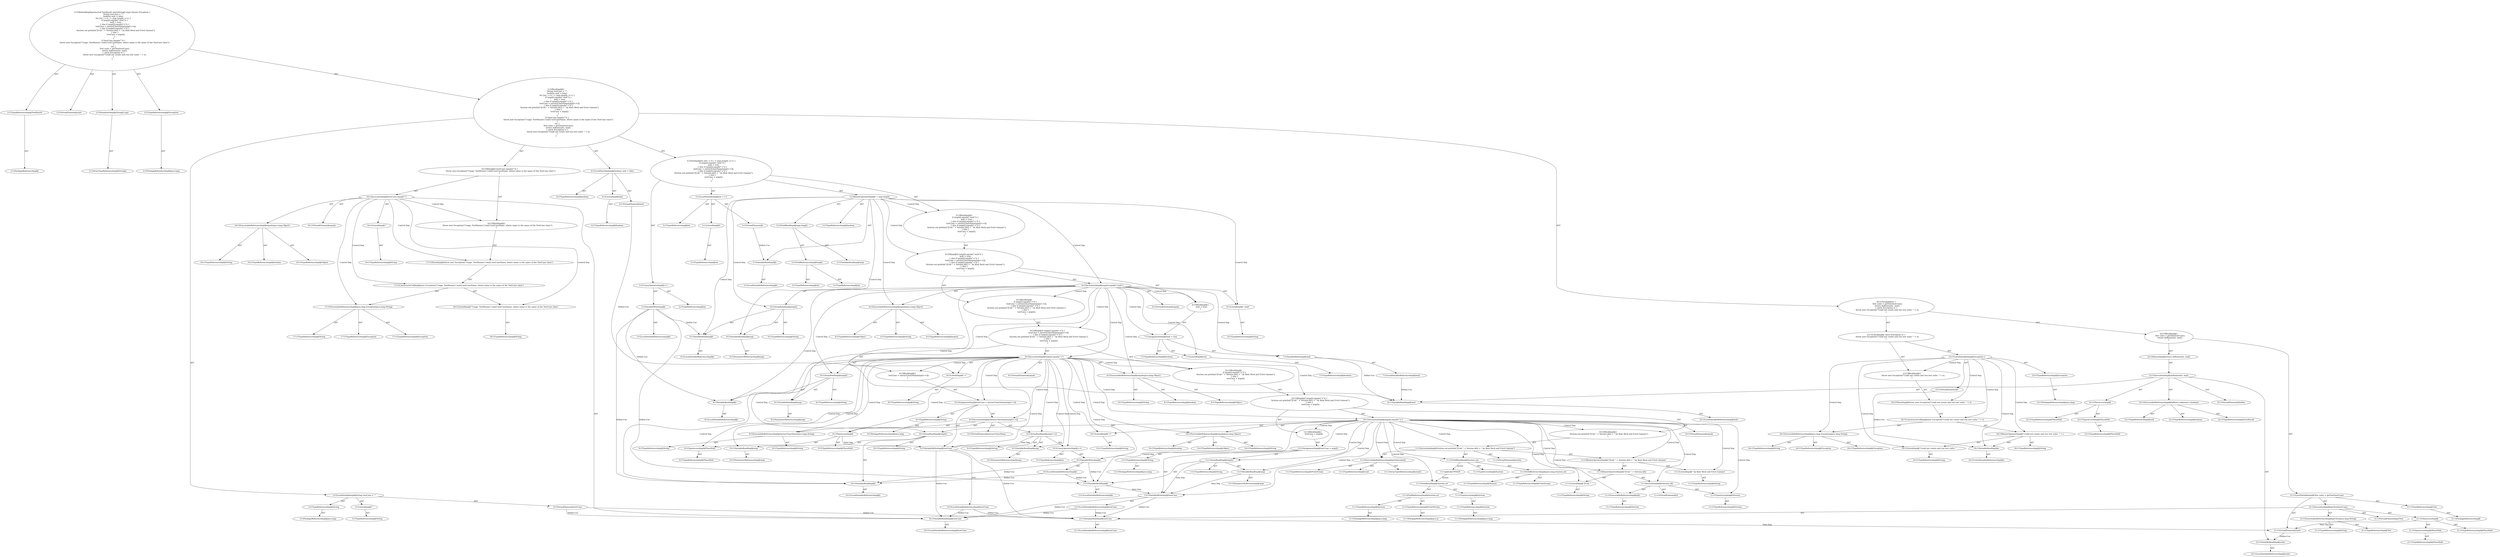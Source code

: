 digraph "start#?,String[]" {
0 [label="2:CtTypeReferenceImpl@TestResult" shape=ellipse]
1 [label="2:CtPackageReferenceImpl@" shape=ellipse]
2 [label="2:CtVirtualElement@start" shape=ellipse]
3 [label="2:CtParameterImpl@String[] args" shape=ellipse]
4 [label="2:CtArrayTypeReferenceImpl@String[]" shape=ellipse]
5 [label="2:CtTypeReferenceImpl@Exception" shape=ellipse]
6 [label="2:CtPackageReferenceImpl@java.lang" shape=ellipse]
7 [label="3:CtTypeReferenceImpl@String" shape=ellipse]
8 [label="3:CtPackageReferenceImpl@java.lang" shape=ellipse]
9 [label="3:CtLiteralImpl@\"\"" shape=ellipse]
10 [label="3:CtTypeReferenceImpl@String" shape=ellipse]
11 [label="3:CtVirtualElement@testCase" shape=ellipse]
12 [label="3:CtLocalVariableImpl@String testCase = \"\"" shape=ellipse]
13 [label="4:CtTypeReferenceImpl@boolean" shape=ellipse]
14 [label="4:CtLiteralImpl@false" shape=ellipse]
15 [label="4:CtTypeReferenceImpl@boolean" shape=ellipse]
16 [label="4:CtVirtualElement@wait" shape=ellipse]
17 [label="4:CtLocalVariableImpl@boolean wait = false" shape=ellipse]
18 [label="5:CtTypeReferenceImpl@int" shape=ellipse]
19 [label="5:CtLiteralImpl@0" shape=ellipse]
20 [label="5:CtTypeReferenceImpl@int" shape=ellipse]
21 [label="5:CtVirtualElement@i" shape=ellipse]
22 [label="5:CtLocalVariableImpl@int i = 0" shape=ellipse]
23 [label="5:CtVariableReadImpl@i" shape=ellipse]
24 [label="5:CtLocalVariableReferenceImpl@i" shape=ellipse]
25 [label="5:CtFieldReferenceImpl@length" shape=ellipse]
26 [label="5:CtTypeReferenceImpl@int" shape=ellipse]
27 [label="5:CtTypeReferenceImpl@int" shape=ellipse]
28 [label="5:CtFieldReadImpl@args.length" shape=ellipse]
29 [label="5:CtVariableReadImpl@args" shape=ellipse]
30 [label="5:CtBinaryOperatorImpl@i < args.length" shape=ellipse]
31 [label="5:CtTypeReferenceImpl@boolean" shape=ellipse]
32 [label="5:CtVariableWriteImpl@i" shape=ellipse]
33 [label="5:CtLocalVariableReferenceImpl@i" shape=ellipse]
34 [label="5:CtUnaryOperatorImpl@i++" shape=ellipse]
35 [label="5:CtTypeReferenceImpl@int" shape=ellipse]
36 [label="6:CtExecutableReferenceImpl@equals(java.lang.Object)" shape=ellipse]
37 [label="6:CtTypeReferenceImpl@String" shape=ellipse]
38 [label="6:CtTypeReferenceImpl@boolean" shape=ellipse]
39 [label="6:CtTypeReferenceImpl@Object" shape=ellipse]
40 [label="6:CtVirtualElement@equals" shape=ellipse]
41 [label="6:CtVariableReadImpl@args" shape=ellipse]
42 [label="6:CtParameterReferenceImpl@args" shape=ellipse]
43 [label="6:CtVariableReadImpl@i" shape=ellipse]
44 [label="6:CtLocalVariableReferenceImpl@i" shape=ellipse]
45 [label="6:CtArrayReadImpl@args[i]" shape=ellipse]
46 [label="6:CtTypeReferenceImpl@String" shape=ellipse]
47 [label="6:CtLiteralImpl@\"-wait\"" shape=ellipse]
48 [label="6:CtTypeReferenceImpl@String" shape=ellipse]
49 [label="6:CtInvocationImpl@args[i].equals(\"-wait\")" shape=ellipse]
50 [label="7:CtVariableWriteImpl@wait" shape=ellipse]
51 [label="7:CtLocalVariableReferenceImpl@wait" shape=ellipse]
52 [label="7:CtLiteralImpl@true" shape=ellipse]
53 [label="7:CtTypeReferenceImpl@boolean" shape=ellipse]
54 [label="7:CtTypeReferenceImpl@boolean" shape=ellipse]
55 [label="7:CtAssignmentImpl@wait = true" shape=ellipse]
56 [label="6:CtBlockImpl@\{
    wait = true;
\}" shape=ellipse]
57 [label="8:CtExecutableReferenceImpl@equals(java.lang.Object)" shape=ellipse]
58 [label="8:CtTypeReferenceImpl@String" shape=ellipse]
59 [label="8:CtTypeReferenceImpl@boolean" shape=ellipse]
60 [label="8:CtTypeReferenceImpl@Object" shape=ellipse]
61 [label="8:CtVirtualElement@equals" shape=ellipse]
62 [label="8:CtVariableReadImpl@args" shape=ellipse]
63 [label="8:CtParameterReferenceImpl@args" shape=ellipse]
64 [label="8:CtVariableReadImpl@i" shape=ellipse]
65 [label="8:CtLocalVariableReferenceImpl@i" shape=ellipse]
66 [label="8:CtArrayReadImpl@args[i]" shape=ellipse]
67 [label="8:CtTypeReferenceImpl@String" shape=ellipse]
68 [label="8:CtLiteralImpl@\"-c\"" shape=ellipse]
69 [label="8:CtTypeReferenceImpl@String" shape=ellipse]
70 [label="8:CtInvocationImpl@args[i].equals(\"-c\")" shape=ellipse]
71 [label="9:CtVariableWriteImpl@testCase" shape=ellipse]
72 [label="9:CtLocalVariableReferenceImpl@testCase" shape=ellipse]
73 [label="9:CtExecutableReferenceImpl@extractClassName(java.lang.String)" shape=ellipse]
74 [label="9:CtTypeReferenceImpl@String" shape=ellipse]
75 [label="9:CtTypeReferenceImpl@String" shape=ellipse]
76 [label="9:CtVirtualElement@extractClassName" shape=ellipse]
77 [label="9:CtTypeAccessImpl@PlaceHold" shape=ellipse]
78 [label="9:CtTypeReferenceImpl@PlaceHold" shape=ellipse]
79 [label="9:CtThisAccessImpl@" shape=ellipse]
80 [label="9:CtTypeReferenceImpl@PlaceHold" shape=ellipse]
81 [label="9:CtVariableReadImpl@args" shape=ellipse]
82 [label="9:CtParameterReferenceImpl@args" shape=ellipse]
83 [label="9:CtVariableWriteImpl@i" shape=ellipse]
84 [label="9:CtLocalVariableReferenceImpl@i" shape=ellipse]
85 [label="9:CtUnaryOperatorImpl@++i" shape=ellipse]
86 [label="9:CtTypeReferenceImpl@int" shape=ellipse]
87 [label="9:CtArrayReadImpl@args[++i]" shape=ellipse]
88 [label="9:CtTypeReferenceImpl@String" shape=ellipse]
89 [label="9:CtInvocationImpl@extractClassName(args[++i])" shape=ellipse]
90 [label="9:CtTypeReferenceImpl@String" shape=ellipse]
91 [label="9:CtPackageReferenceImpl@java.lang" shape=ellipse]
92 [label="9:CtAssignmentImpl@testCase = extractClassName(args[++i])" shape=ellipse]
93 [label="8:CtBlockImpl@\{
    testCase = extractClassName(args[++i]);
\}" shape=ellipse]
94 [label="10:CtExecutableReferenceImpl@equals(java.lang.Object)" shape=ellipse]
95 [label="10:CtTypeReferenceImpl@String" shape=ellipse]
96 [label="10:CtTypeReferenceImpl@boolean" shape=ellipse]
97 [label="10:CtTypeReferenceImpl@Object" shape=ellipse]
98 [label="10:CtVirtualElement@equals" shape=ellipse]
99 [label="10:CtVariableReadImpl@args" shape=ellipse]
100 [label="10:CtParameterReferenceImpl@args" shape=ellipse]
101 [label="10:CtVariableReadImpl@i" shape=ellipse]
102 [label="10:CtLocalVariableReferenceImpl@i" shape=ellipse]
103 [label="10:CtArrayReadImpl@args[i]" shape=ellipse]
104 [label="10:CtTypeReferenceImpl@String" shape=ellipse]
105 [label="10:CtLiteralImpl@\"-v\"" shape=ellipse]
106 [label="10:CtTypeReferenceImpl@String" shape=ellipse]
107 [label="10:CtInvocationImpl@args[i].equals(\"-v\")" shape=ellipse]
108 [label="11:CtExecutableReferenceImpl@println(char[])" shape=ellipse]
109 [label="11:CtTypeReferenceImpl@PrintStream" shape=ellipse]
110 [label="11:CtTypeReferenceImpl@void" shape=ellipse]
111 [label="11:CtArrayTypeReferenceImpl@char[]" shape=ellipse]
112 [label="11:CtVirtualElement@println" shape=ellipse]
113 [label="11:CtFieldReferenceImpl@java.lang.System.out" shape=ellipse]
114 [label="11:CtTypeReferenceImpl@System" shape=ellipse]
115 [label="11:CtTypeReferenceImpl@PrintStream" shape=ellipse]
116 [label="11:CtFieldReadImpl@System.out" shape=ellipse]
117 [label="11:CtTypeAccessImpl@System" shape=ellipse]
118 [label="11:CtLiteralImpl@\"JUnit \"" shape=ellipse]
119 [label="11:CtTypeReferenceImpl@String" shape=ellipse]
120 [label="11:CtExecutableReferenceImpl@id()" shape=ellipse]
121 [label="11:CtTypeReferenceImpl@Version" shape=ellipse]
122 [label="11:CtVirtualElement@id" shape=ellipse]
123 [label="11:CtTypeAccessImpl@Version" shape=ellipse]
124 [label="11:CtTypeReferenceImpl@Version" shape=ellipse]
125 [label="11:CtInvocationImpl@Version.id()" shape=ellipse]
126 [label="11:CtBinaryOperatorImpl@(\"JUnit \" + Version.id())" shape=ellipse]
127 [label="11:CtLiteralImpl@\" by Kent Beck and Erich Gamma\"" shape=ellipse]
128 [label="11:CtTypeReferenceImpl@String" shape=ellipse]
129 [label="11:CtBinaryOperatorImpl@(\"JUnit \" + Version.id()) + \" by Kent Beck and Erich Gamma\"" shape=ellipse]
130 [label="11:CtInvocationImpl@System.out.println((\"JUnit \" + Version.id()) + \" by Kent Beck and Erich Gamma\")" shape=ellipse]
131 [label="10:CtBlockImpl@\{
    System.out.println((\"JUnit \" + Version.id()) + \" by Kent Beck and Erich Gamma\");
\}" shape=ellipse]
132 [label="13:CtVariableWriteImpl@testCase" shape=ellipse]
133 [label="13:CtLocalVariableReferenceImpl@testCase" shape=ellipse]
134 [label="13:CtVariableReadImpl@args" shape=ellipse]
135 [label="13:CtParameterReferenceImpl@args" shape=ellipse]
136 [label="13:CtVariableReadImpl@i" shape=ellipse]
137 [label="13:CtLocalVariableReferenceImpl@i" shape=ellipse]
138 [label="13:CtArrayReadImpl@args[i]" shape=ellipse]
139 [label="13:CtTypeReferenceImpl@String" shape=ellipse]
140 [label="13:CtTypeReferenceImpl@String" shape=ellipse]
141 [label="13:CtPackageReferenceImpl@java.lang" shape=ellipse]
142 [label="13:CtAssignmentImpl@testCase = args[i]" shape=ellipse]
143 [label="12:CtBlockImpl@\{
    testCase = args[i];
\}" shape=ellipse]
144 [label="10:CtIfImpl@if (args[i].equals(\"-v\")) \{
    System.out.println((\"JUnit \" + Version.id()) + \" by Kent Beck and Erich Gamma\");
\} else \{
    testCase = args[i];
\}" shape=ellipse]
145 [label="10:CtBlockImpl@
    if (args[i].equals(\"-v\")) \{
        System.out.println((\"JUnit \" + Version.id()) + \" by Kent Beck and Erich Gamma\");
    \} else \{
        testCase = args[i];
    \}
" shape=ellipse]
146 [label="8:CtIfImpl@if (args[i].equals(\"-c\")) \{
    testCase = extractClassName(args[++i]);
\} else if (args[i].equals(\"-v\")) \{
    System.out.println((\"JUnit \" + Version.id()) + \" by Kent Beck and Erich Gamma\");
\} else \{
    testCase = args[i];
\}" shape=ellipse]
147 [label="8:CtBlockImpl@
    if (args[i].equals(\"-c\")) \{
        testCase = extractClassName(args[++i]);
    \} else if (args[i].equals(\"-v\")) \{
        System.out.println((\"JUnit \" + Version.id()) + \" by Kent Beck and Erich Gamma\");
    \} else \{
        testCase = args[i];
    \}
" shape=ellipse]
148 [label="6:CtIfImpl@if (args[i].equals(\"-wait\")) \{
    wait = true;
\} else if (args[i].equals(\"-c\")) \{
    testCase = extractClassName(args[++i]);
\} else if (args[i].equals(\"-v\")) \{
    System.out.println((\"JUnit \" + Version.id()) + \" by Kent Beck and Erich Gamma\");
\} else \{
    testCase = args[i];
\}" shape=ellipse]
149 [label="5:CtBlockImpl@\{
    if (args[i].equals(\"-wait\")) \{
        wait = true;
    \} else if (args[i].equals(\"-c\")) \{
        testCase = extractClassName(args[++i]);
    \} else if (args[i].equals(\"-v\")) \{
        System.out.println((\"JUnit \" + Version.id()) + \" by Kent Beck and Erich Gamma\");
    \} else \{
        testCase = args[i];
    \}
\}" shape=ellipse]
150 [label="5:CtForImpl@for (int i = 0; i < args.length; i++) \{
    if (args[i].equals(\"-wait\")) \{
        wait = true;
    \} else if (args[i].equals(\"-c\")) \{
        testCase = extractClassName(args[++i]);
    \} else if (args[i].equals(\"-v\")) \{
        System.out.println((\"JUnit \" + Version.id()) + \" by Kent Beck and Erich Gamma\");
    \} else \{
        testCase = args[i];
    \}
\}" shape=ellipse]
151 [label="16:CtExecutableReferenceImpl@equals(java.lang.Object)" shape=ellipse]
152 [label="16:CtTypeReferenceImpl@String" shape=ellipse]
153 [label="16:CtTypeReferenceImpl@boolean" shape=ellipse]
154 [label="16:CtTypeReferenceImpl@Object" shape=ellipse]
155 [label="16:CtVirtualElement@equals" shape=ellipse]
156 [label="16:CtVariableReadImpl@testCase" shape=ellipse]
157 [label="16:CtLocalVariableReferenceImpl@testCase" shape=ellipse]
158 [label="16:CtLiteralImpl@\"\"" shape=ellipse]
159 [label="16:CtTypeReferenceImpl@String" shape=ellipse]
160 [label="16:CtInvocationImpl@testCase.equals(\"\")" shape=ellipse]
161 [label="17:CtExecutableReferenceImpl@java.lang.Exception(java.lang.String)" shape=ellipse]
162 [label="17:CtTypeReferenceImpl@Exception" shape=ellipse]
163 [label="17:CtTypeReferenceImpl@Exception" shape=ellipse]
164 [label="17:CtTypeReferenceImpl@String" shape=ellipse]
165 [label="18:CtLiteralImpl@\"Usage: TestRunner [-wait] testCaseName, where name is the name of the TestCase class\"" shape=ellipse]
166 [label="18:CtTypeReferenceImpl@String" shape=ellipse]
167 [label="17:CtConstructorCallImpl@new Exception(\"Usage: TestRunner [-wait] testCaseName, where name is the name of the TestCase class\")" shape=ellipse]
168 [label="17:CtThrowImpl@throw new Exception(\"Usage: TestRunner [-wait] testCaseName, where name is the name of the TestCase class\")" shape=ellipse]
169 [label="16:CtBlockImpl@\{
    throw new Exception(\"Usage: TestRunner [-wait] testCaseName, where name is the name of the TestCase class\");
\}" shape=ellipse]
170 [label="16:CtIfImpl@if (testCase.equals(\"\")) \{
    throw new Exception(\"Usage: TestRunner [-wait] testCaseName, where name is the name of the TestCase class\");
\}" shape=ellipse]
171 [label="21:CtTypeReferenceImpl@Test" shape=ellipse]
172 [label="21:CtPackageReferenceImpl@" shape=ellipse]
173 [label="21:CtExecutableReferenceImpl@getTest(java.lang.String)" shape=ellipse]
174 [label="21:CtTypeReferenceImpl@Test" shape=ellipse]
175 [label="21:CtTypeReferenceImpl@String" shape=ellipse]
176 [label="21:CtVirtualElement@getTest" shape=ellipse]
177 [label="21:CtTypeAccessImpl@PlaceHold" shape=ellipse]
178 [label="21:CtTypeReferenceImpl@PlaceHold" shape=ellipse]
179 [label="21:CtThisAccessImpl@" shape=ellipse]
180 [label="21:CtTypeReferenceImpl@PlaceHold" shape=ellipse]
181 [label="21:CtVariableReadImpl@testCase" shape=ellipse]
182 [label="21:CtLocalVariableReferenceImpl@testCase" shape=ellipse]
183 [label="21:CtInvocationImpl@getTest(testCase)" shape=ellipse]
184 [label="21:CtVirtualElement@suite" shape=ellipse]
185 [label="21:CtLocalVariableImpl@Test suite = getTest(testCase)" shape=ellipse]
186 [label="22:CtExecutableReferenceImpl@doRun(<unknown>,boolean)" shape=ellipse]
187 [label="22:CtTypeReferenceImpl@TestResult" shape=ellipse]
188 [label="22:CtTypeReferenceImpl@null" shape=ellipse]
189 [label="22:CtTypeReferenceImpl@boolean" shape=ellipse]
190 [label="22:CtVirtualElement@doRun" shape=ellipse]
191 [label="22:CtTypeAccessImpl@PlaceHold" shape=ellipse]
192 [label="22:CtTypeReferenceImpl@PlaceHold" shape=ellipse]
193 [label="22:CtThisAccessImpl@" shape=ellipse]
194 [label="22:CtTypeReferenceImpl@PlaceHold" shape=ellipse]
195 [label="22:CtVariableReadImpl@suite" shape=ellipse]
196 [label="22:CtLocalVariableReferenceImpl@suite" shape=ellipse]
197 [label="22:CtVariableReadImpl@wait" shape=ellipse]
198 [label="22:CtLocalVariableReferenceImpl@wait" shape=ellipse]
199 [label="22:CtInvocationImpl@doRun(suite, wait)" shape=ellipse]
200 [label="22:CtReturnImpl@return doRun(suite, wait)" shape=ellipse]
201 [label="20:CtBlockImpl@\{
    Test suite = getTest(testCase);
    return doRun(suite, wait);
\}" shape=ellipse]
202 [label="23:CtVirtualElement@e" shape=ellipse]
203 [label="23:CtTypeReferenceImpl@Exception" shape=ellipse]
204 [label="23:CtPackageReferenceImpl@java.lang" shape=ellipse]
205 [label="23:CtCatchVariableImpl@Exception e" shape=ellipse]
206 [label="24:CtExecutableReferenceImpl@java.lang.Exception(java.lang.String)" shape=ellipse]
207 [label="24:CtTypeReferenceImpl@Exception" shape=ellipse]
208 [label="24:CtTypeReferenceImpl@Exception" shape=ellipse]
209 [label="24:CtTypeReferenceImpl@String" shape=ellipse]
210 [label="24:CtLiteralImpl@\"Could not create and run test suite: \"" shape=ellipse]
211 [label="24:CtTypeReferenceImpl@String" shape=ellipse]
212 [label="24:CtVariableReadImpl@e" shape=ellipse]
213 [label="24:CtCatchVariableReferenceImpl@e" shape=ellipse]
214 [label="24:CtBinaryOperatorImpl@\"Could not create and run test suite: \" + e" shape=ellipse]
215 [label="24:CtTypeReferenceImpl@String" shape=ellipse]
216 [label="24:CtConstructorCallImpl@new Exception(\"Could not create and run test suite: \" + e)" shape=ellipse]
217 [label="24:CtThrowImpl@throw new Exception(\"Could not create and run test suite: \" + e)" shape=ellipse]
218 [label="23:CtBlockImpl@\{
    throw new Exception(\"Could not create and run test suite: \" + e);
\}" shape=ellipse]
219 [label="23:CtCatchImpl@ catch (Exception e) \{
    throw new Exception(\"Could not create and run test suite: \" + e);
\}" shape=ellipse]
220 [label="20:CtTryImpl@try \{
    Test suite = getTest(testCase);
    return doRun(suite, wait);
\} catch (Exception e) \{
    throw new Exception(\"Could not create and run test suite: \" + e);
\}" shape=ellipse]
221 [label="2:CtBlockImpl@\{
    String testCase = \"\";
    boolean wait = false;
    for (int i = 0; i < args.length; i++) \{
        if (args[i].equals(\"-wait\")) \{
            wait = true;
        \} else if (args[i].equals(\"-c\")) \{
            testCase = extractClassName(args[++i]);
        \} else if (args[i].equals(\"-v\")) \{
            System.out.println((\"JUnit \" + Version.id()) + \" by Kent Beck and Erich Gamma\");
        \} else \{
            testCase = args[i];
        \}
    \}
    if (testCase.equals(\"\")) \{
        throw new Exception(\"Usage: TestRunner [-wait] testCaseName, where name is the name of the TestCase class\");
    \}
    try \{
        Test suite = getTest(testCase);
        return doRun(suite, wait);
    \} catch (Exception e) \{
        throw new Exception(\"Could not create and run test suite: \" + e);
    \}
\}" shape=ellipse]
222 [label="2:CtMethodImpl@protected TestResult start(String[] args) throws Exception \{
    String testCase = \"\";
    boolean wait = false;
    for (int i = 0; i < args.length; i++) \{
        if (args[i].equals(\"-wait\")) \{
            wait = true;
        \} else if (args[i].equals(\"-c\")) \{
            testCase = extractClassName(args[++i]);
        \} else if (args[i].equals(\"-v\")) \{
            System.out.println((\"JUnit \" + Version.id()) + \" by Kent Beck and Erich Gamma\");
        \} else \{
            testCase = args[i];
        \}
    \}
    if (testCase.equals(\"\")) \{
        throw new Exception(\"Usage: TestRunner [-wait] testCaseName, where name is the name of the TestCase class\");
    \}
    try \{
        Test suite = getTest(testCase);
        return doRun(suite, wait);
    \} catch (Exception e) \{
        throw new Exception(\"Could not create and run test suite: \" + e);
    \}
\}" shape=ellipse]
223 [label="11:Update@UPDATE" shape=ellipse]
224 [label="11:CtPackageReferenceImpl@java.lang" shape=ellipse]
225 [label="11:CtTypeReferenceImpl@System" shape=ellipse]
226 [label="11:CtTypeAccessImpl@System" shape=ellipse]
227 [label="11:CtPackageReferenceImpl@java.lang" shape=ellipse]
228 [label="11:CtTypeReferenceImpl@System" shape=ellipse]
229 [label="11:CtPackageReferenceImpl@java.io" shape=ellipse]
230 [label="11:CtTypeReferenceImpl@PrintStream" shape=ellipse]
231 [label="11:CtFieldReferenceImpl@System.err" shape=ellipse]
232 [label="11:CtFieldReadImpl@System.err" shape=ellipse]
0 -> 1 [label="AST"];
3 -> 4 [label="AST"];
5 -> 6 [label="AST"];
7 -> 8 [label="AST"];
9 -> 10 [label="AST"];
11 -> 156 [label="Define-Use"];
11 -> 181 [label="Define-Use"];
12 -> 11 [label="AST"];
12 -> 7 [label="AST"];
12 -> 9 [label="AST"];
14 -> 15 [label="AST"];
16 -> 197 [label="Define-Use"];
17 -> 16 [label="AST"];
17 -> 13 [label="AST"];
17 -> 14 [label="AST"];
19 -> 20 [label="AST"];
21 -> 23 [label="Define-Use"];
22 -> 21 [label="AST"];
22 -> 18 [label="AST"];
22 -> 19 [label="AST"];
23 -> 24 [label="AST"];
25 -> 26 [label="AST"];
25 -> 27 [label="AST"];
28 -> 29 [label="AST"];
28 -> 25 [label="AST"];
30 -> 31 [label="AST"];
30 -> 23 [label="AST"];
30 -> 28 [label="AST"];
30 -> 149 [label="Control Dep"];
30 -> 148 [label="Control Dep"];
30 -> 49 [label="Control Dep"];
30 -> 36 [label="Control Dep"];
30 -> 45 [label="Control Dep"];
30 -> 41 [label="Control Dep"];
30 -> 43 [label="Control Dep"];
30 -> 47 [label="Control Dep"];
32 -> 33 [label="AST"];
32 -> 43 [label="Define-Use"];
32 -> 64 [label="Define-Use"];
32 -> 101 [label="Define-Use"];
32 -> 136 [label="Define-Use"];
34 -> 35 [label="AST"];
34 -> 32 [label="AST"];
36 -> 37 [label="AST"];
36 -> 38 [label="AST"];
36 -> 39 [label="AST"];
41 -> 42 [label="AST"];
43 -> 44 [label="AST"];
45 -> 46 [label="AST"];
45 -> 41 [label="AST"];
45 -> 43 [label="AST"];
47 -> 48 [label="AST"];
49 -> 40 [label="AST"];
49 -> 45 [label="AST"];
49 -> 36 [label="AST"];
49 -> 47 [label="AST"];
49 -> 56 [label="Control Dep"];
49 -> 55 [label="Control Dep"];
49 -> 50 [label="Control Dep"];
49 -> 52 [label="Control Dep"];
49 -> 147 [label="Control Dep"];
49 -> 146 [label="Control Dep"];
49 -> 70 [label="Control Dep"];
49 -> 57 [label="Control Dep"];
49 -> 66 [label="Control Dep"];
49 -> 62 [label="Control Dep"];
49 -> 64 [label="Control Dep"];
49 -> 68 [label="Control Dep"];
50 -> 51 [label="AST"];
50 -> 197 [label="Define-Use"];
51 -> 197 [label="Define-Use"];
52 -> 53 [label="AST"];
55 -> 54 [label="AST"];
55 -> 50 [label="AST"];
55 -> 52 [label="AST"];
56 -> 55 [label="AST"];
57 -> 58 [label="AST"];
57 -> 59 [label="AST"];
57 -> 60 [label="AST"];
62 -> 63 [label="AST"];
64 -> 65 [label="AST"];
66 -> 67 [label="AST"];
66 -> 62 [label="AST"];
66 -> 64 [label="AST"];
68 -> 69 [label="AST"];
70 -> 61 [label="AST"];
70 -> 66 [label="AST"];
70 -> 57 [label="AST"];
70 -> 68 [label="AST"];
70 -> 93 [label="Control Dep"];
70 -> 92 [label="Control Dep"];
70 -> 71 [label="Control Dep"];
70 -> 89 [label="Control Dep"];
70 -> 73 [label="Control Dep"];
70 -> 79 [label="Control Dep"];
70 -> 77 [label="Control Dep"];
70 -> 87 [label="Control Dep"];
70 -> 81 [label="Control Dep"];
70 -> 85 [label="Control Dep"];
70 -> 83 [label="Control Dep"];
70 -> 145 [label="Control Dep"];
70 -> 144 [label="Control Dep"];
70 -> 107 [label="Control Dep"];
70 -> 94 [label="Control Dep"];
70 -> 103 [label="Control Dep"];
70 -> 99 [label="Control Dep"];
70 -> 101 [label="Control Dep"];
70 -> 105 [label="Control Dep"];
71 -> 72 [label="AST"];
71 -> 156 [label="Define-Use"];
71 -> 181 [label="Define-Use"];
72 -> 156 [label="Define-Use"];
72 -> 181 [label="Define-Use"];
73 -> 74 [label="AST"];
73 -> 75 [label="AST"];
77 -> 78 [label="AST"];
79 -> 80 [label="AST"];
79 -> 77 [label="AST"];
79 -> 71 [label="Data Dep"];
81 -> 82 [label="AST"];
83 -> 84 [label="AST"];
83 -> 101 [label="Define-Use"];
83 -> 136 [label="Define-Use"];
84 -> 101 [label="Define-Use"];
84 -> 136 [label="Define-Use"];
85 -> 86 [label="AST"];
85 -> 83 [label="AST"];
87 -> 88 [label="AST"];
87 -> 81 [label="AST"];
87 -> 85 [label="AST"];
87 -> 71 [label="Data Dep"];
89 -> 76 [label="AST"];
89 -> 79 [label="AST"];
89 -> 73 [label="AST"];
89 -> 87 [label="AST"];
90 -> 91 [label="AST"];
92 -> 90 [label="AST"];
92 -> 71 [label="AST"];
92 -> 89 [label="AST"];
93 -> 92 [label="AST"];
94 -> 95 [label="AST"];
94 -> 96 [label="AST"];
94 -> 97 [label="AST"];
99 -> 100 [label="AST"];
101 -> 102 [label="AST"];
103 -> 104 [label="AST"];
103 -> 99 [label="AST"];
103 -> 101 [label="AST"];
105 -> 106 [label="AST"];
107 -> 98 [label="AST"];
107 -> 103 [label="AST"];
107 -> 94 [label="AST"];
107 -> 105 [label="AST"];
107 -> 131 [label="Control Dep"];
107 -> 130 [label="Control Dep"];
107 -> 108 [label="Control Dep"];
107 -> 116 [label="Control Dep"];
107 -> 129 [label="Control Dep"];
107 -> 126 [label="Control Dep"];
107 -> 118 [label="Control Dep"];
107 -> 125 [label="Control Dep"];
107 -> 120 [label="Control Dep"];
107 -> 123 [label="Control Dep"];
107 -> 127 [label="Control Dep"];
107 -> 143 [label="Control Dep"];
107 -> 142 [label="Control Dep"];
107 -> 132 [label="Control Dep"];
107 -> 138 [label="Control Dep"];
107 -> 134 [label="Control Dep"];
107 -> 136 [label="Control Dep"];
107 -> 232 [label="Control Dep"];
108 -> 109 [label="AST"];
108 -> 110 [label="AST"];
108 -> 111 [label="AST"];
113 -> 114 [label="AST"];
113 -> 115 [label="AST"];
116 -> 117 [label="AST"];
116 -> 113 [label="AST"];
116 -> 223 [label="Action"];
118 -> 119 [label="AST"];
120 -> 121 [label="AST"];
123 -> 124 [label="AST"];
125 -> 122 [label="AST"];
125 -> 123 [label="AST"];
125 -> 120 [label="AST"];
126 -> 118 [label="AST"];
126 -> 125 [label="AST"];
127 -> 128 [label="AST"];
129 -> 126 [label="AST"];
129 -> 127 [label="AST"];
130 -> 112 [label="AST"];
130 -> 116 [label="AST"];
130 -> 108 [label="AST"];
130 -> 129 [label="AST"];
131 -> 130 [label="AST"];
132 -> 133 [label="AST"];
132 -> 156 [label="Define-Use"];
132 -> 181 [label="Define-Use"];
133 -> 156 [label="Define-Use"];
133 -> 181 [label="Define-Use"];
134 -> 135 [label="AST"];
134 -> 132 [label="Data Dep"];
136 -> 137 [label="AST"];
136 -> 132 [label="Data Dep"];
138 -> 139 [label="AST"];
138 -> 134 [label="AST"];
138 -> 136 [label="AST"];
138 -> 132 [label="Data Dep"];
140 -> 141 [label="AST"];
142 -> 140 [label="AST"];
142 -> 132 [label="AST"];
142 -> 138 [label="AST"];
143 -> 142 [label="AST"];
144 -> 107 [label="AST"];
144 -> 131 [label="AST"];
144 -> 143 [label="AST"];
145 -> 144 [label="AST"];
146 -> 70 [label="AST"];
146 -> 93 [label="AST"];
146 -> 145 [label="AST"];
147 -> 146 [label="AST"];
148 -> 49 [label="AST"];
148 -> 56 [label="AST"];
148 -> 147 [label="AST"];
149 -> 148 [label="AST"];
150 -> 22 [label="AST"];
150 -> 30 [label="AST"];
150 -> 34 [label="AST"];
150 -> 149 [label="AST"];
151 -> 152 [label="AST"];
151 -> 153 [label="AST"];
151 -> 154 [label="AST"];
156 -> 157 [label="AST"];
158 -> 159 [label="AST"];
160 -> 155 [label="AST"];
160 -> 156 [label="AST"];
160 -> 151 [label="AST"];
160 -> 158 [label="AST"];
160 -> 169 [label="Control Dep"];
160 -> 168 [label="Control Dep"];
160 -> 167 [label="Control Dep"];
160 -> 161 [label="Control Dep"];
160 -> 165 [label="Control Dep"];
161 -> 162 [label="AST"];
161 -> 163 [label="AST"];
161 -> 164 [label="AST"];
165 -> 166 [label="AST"];
167 -> 161 [label="AST"];
167 -> 165 [label="AST"];
168 -> 167 [label="AST"];
169 -> 168 [label="AST"];
170 -> 160 [label="AST"];
170 -> 169 [label="AST"];
171 -> 172 [label="AST"];
173 -> 174 [label="AST"];
173 -> 175 [label="AST"];
177 -> 178 [label="AST"];
179 -> 180 [label="AST"];
179 -> 177 [label="AST"];
179 -> 184 [label="Data Dep"];
181 -> 182 [label="AST"];
181 -> 184 [label="Data Dep"];
183 -> 176 [label="AST"];
183 -> 179 [label="AST"];
183 -> 173 [label="AST"];
183 -> 181 [label="AST"];
184 -> 195 [label="Define-Use"];
185 -> 184 [label="AST"];
185 -> 171 [label="AST"];
185 -> 183 [label="AST"];
186 -> 187 [label="AST"];
186 -> 188 [label="AST"];
186 -> 189 [label="AST"];
191 -> 192 [label="AST"];
193 -> 194 [label="AST"];
193 -> 191 [label="AST"];
195 -> 196 [label="AST"];
197 -> 198 [label="AST"];
199 -> 190 [label="AST"];
199 -> 193 [label="AST"];
199 -> 186 [label="AST"];
199 -> 195 [label="AST"];
199 -> 197 [label="AST"];
200 -> 199 [label="AST"];
201 -> 185 [label="AST"];
201 -> 200 [label="AST"];
202 -> 212 [label="Define-Use"];
203 -> 204 [label="AST"];
205 -> 202 [label="AST"];
205 -> 203 [label="AST"];
205 -> 218 [label="Control Dep"];
205 -> 217 [label="Control Dep"];
205 -> 216 [label="Control Dep"];
205 -> 206 [label="Control Dep"];
205 -> 214 [label="Control Dep"];
205 -> 210 [label="Control Dep"];
205 -> 212 [label="Control Dep"];
206 -> 207 [label="AST"];
206 -> 208 [label="AST"];
206 -> 209 [label="AST"];
210 -> 211 [label="AST"];
212 -> 213 [label="AST"];
214 -> 215 [label="AST"];
214 -> 210 [label="AST"];
214 -> 212 [label="AST"];
216 -> 206 [label="AST"];
216 -> 214 [label="AST"];
217 -> 216 [label="AST"];
218 -> 217 [label="AST"];
219 -> 205 [label="AST"];
219 -> 218 [label="AST"];
220 -> 201 [label="AST"];
220 -> 219 [label="AST"];
221 -> 12 [label="AST"];
221 -> 17 [label="AST"];
221 -> 150 [label="AST"];
221 -> 170 [label="AST"];
221 -> 220 [label="AST"];
222 -> 2 [label="AST"];
222 -> 0 [label="AST"];
222 -> 3 [label="AST"];
222 -> 5 [label="AST"];
222 -> 221 [label="AST"];
223 -> 232 [label="Action"];
225 -> 224 [label="AST"];
226 -> 225 [label="AST"];
228 -> 227 [label="AST"];
230 -> 229 [label="AST"];
231 -> 228 [label="AST"];
231 -> 230 [label="AST"];
232 -> 226 [label="AST"];
232 -> 231 [label="AST"];
}